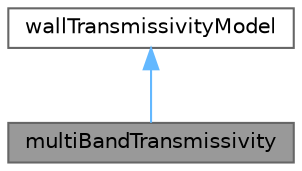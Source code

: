 digraph "multiBandTransmissivity"
{
 // LATEX_PDF_SIZE
  bgcolor="transparent";
  edge [fontname=Helvetica,fontsize=10,labelfontname=Helvetica,labelfontsize=10];
  node [fontname=Helvetica,fontsize=10,shape=box,height=0.2,width=0.4];
  Node1 [id="Node000001",label="multiBandTransmissivity",height=0.2,width=0.4,color="gray40", fillcolor="grey60", style="filled", fontcolor="black",tooltip="multiBandTransmissivity radiation transmissivity for solids."];
  Node2 -> Node1 [id="edge1_Node000001_Node000002",dir="back",color="steelblue1",style="solid",tooltip=" "];
  Node2 [id="Node000002",label="wallTransmissivityModel",height=0.2,width=0.4,color="gray40", fillcolor="white", style="filled",URL="$classFoam_1_1radiation_1_1wallTransmissivityModel.html",tooltip="Base class for wall transmissivity models."];
}
